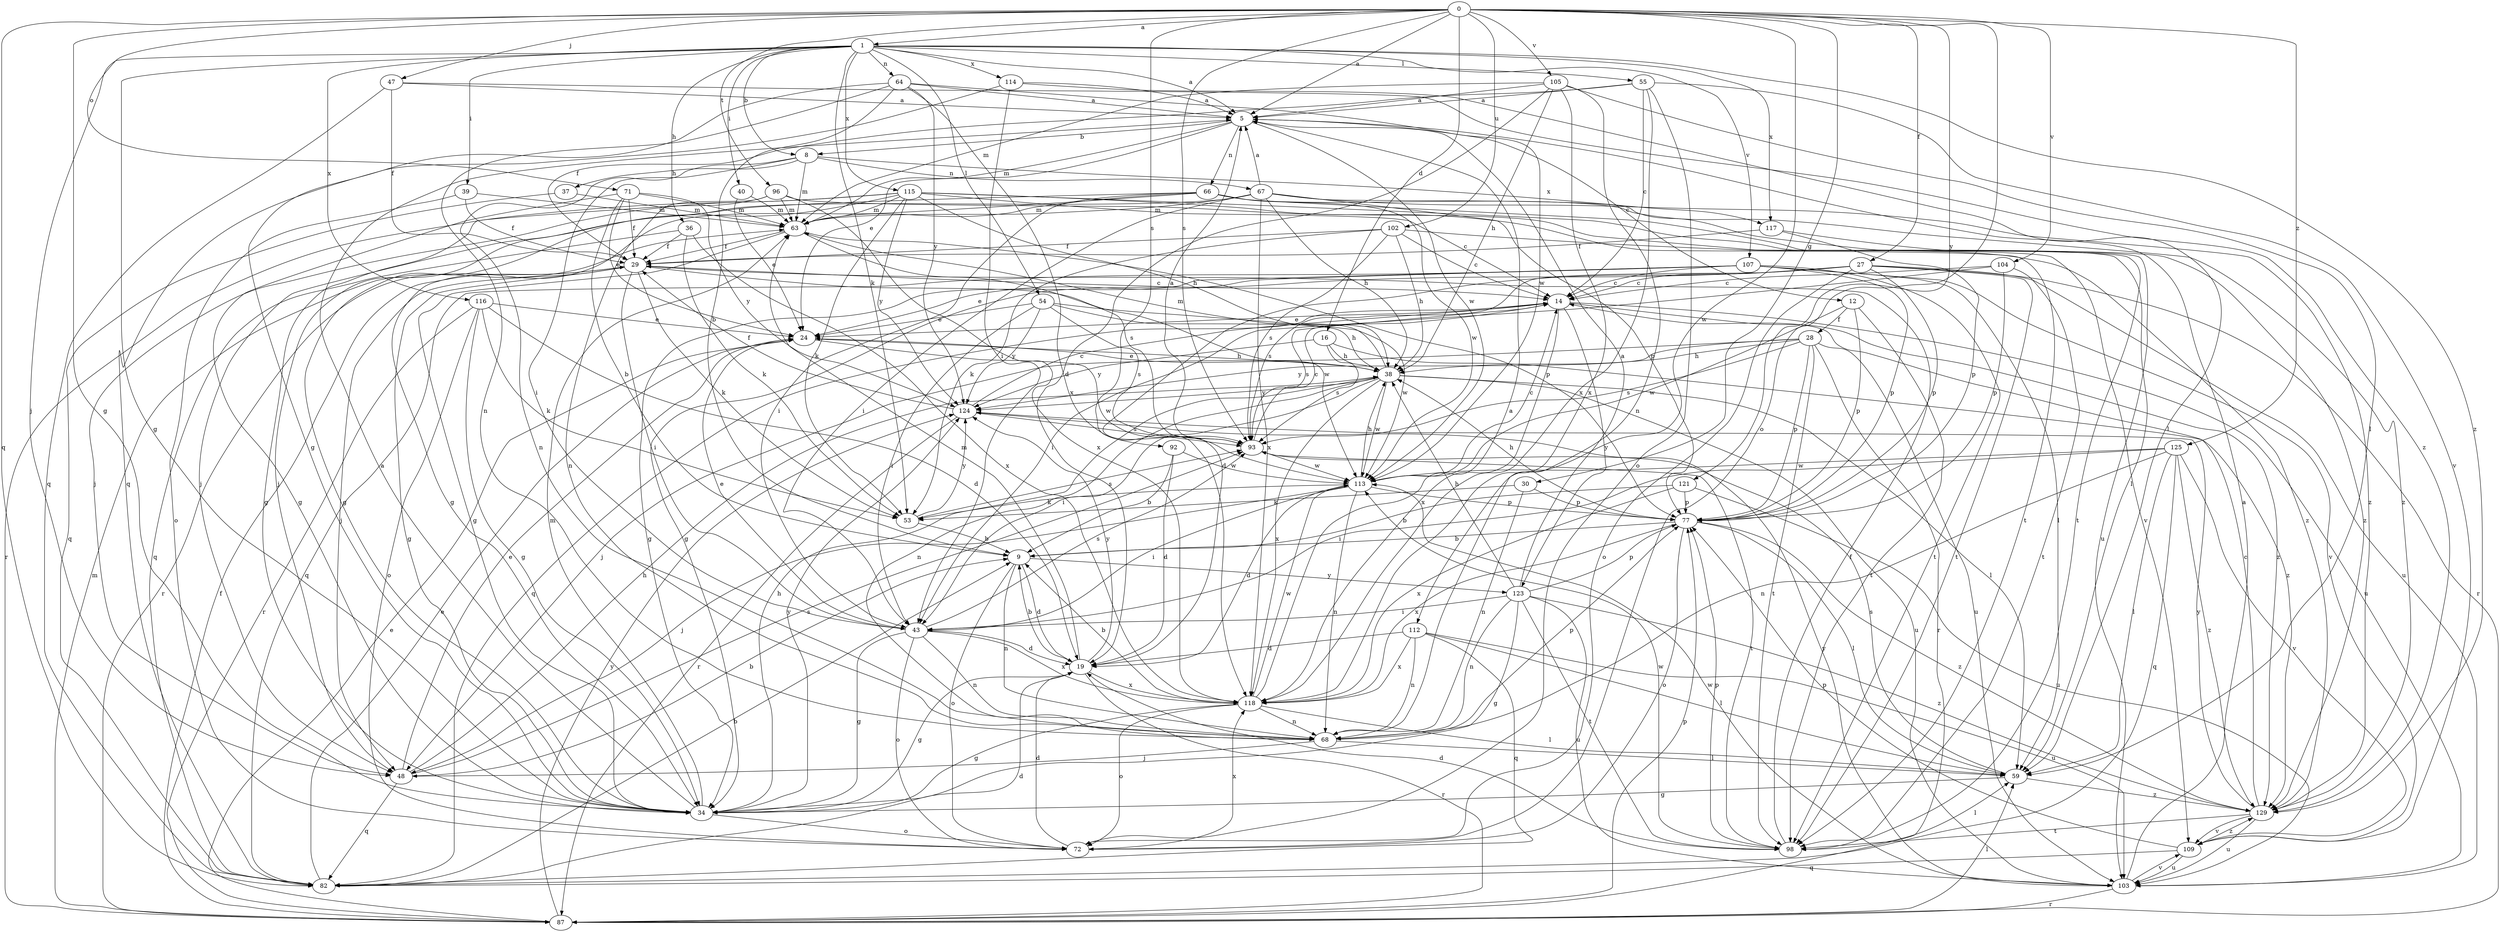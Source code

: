 strict digraph  {
0;
1;
5;
8;
9;
12;
14;
16;
19;
24;
27;
28;
29;
30;
34;
36;
37;
38;
39;
40;
43;
47;
48;
53;
54;
55;
59;
63;
64;
66;
67;
68;
71;
72;
77;
82;
87;
92;
93;
96;
98;
102;
103;
104;
105;
107;
109;
112;
113;
114;
115;
116;
117;
118;
121;
123;
124;
125;
129;
0 -> 1  [label=a];
0 -> 5  [label=a];
0 -> 16  [label=d];
0 -> 27  [label=f];
0 -> 30  [label=g];
0 -> 34  [label=g];
0 -> 47  [label=j];
0 -> 71  [label=o];
0 -> 72  [label=o];
0 -> 82  [label=q];
0 -> 92  [label=s];
0 -> 93  [label=s];
0 -> 96  [label=t];
0 -> 102  [label=u];
0 -> 104  [label=v];
0 -> 105  [label=v];
0 -> 112  [label=w];
0 -> 121  [label=y];
0 -> 125  [label=z];
1 -> 5  [label=a];
1 -> 8  [label=b];
1 -> 34  [label=g];
1 -> 36  [label=h];
1 -> 39  [label=i];
1 -> 40  [label=i];
1 -> 48  [label=j];
1 -> 53  [label=k];
1 -> 54  [label=l];
1 -> 55  [label=l];
1 -> 64  [label=n];
1 -> 107  [label=v];
1 -> 114  [label=x];
1 -> 115  [label=x];
1 -> 116  [label=x];
1 -> 117  [label=x];
1 -> 129  [label=z];
5 -> 8  [label=b];
5 -> 12  [label=c];
5 -> 24  [label=e];
5 -> 63  [label=m];
5 -> 66  [label=n];
5 -> 113  [label=w];
8 -> 37  [label=h];
8 -> 43  [label=i];
8 -> 63  [label=m];
8 -> 67  [label=n];
8 -> 68  [label=n];
8 -> 117  [label=x];
9 -> 19  [label=d];
9 -> 68  [label=n];
9 -> 72  [label=o];
9 -> 123  [label=y];
12 -> 28  [label=f];
12 -> 77  [label=p];
12 -> 98  [label=t];
12 -> 113  [label=w];
14 -> 24  [label=e];
14 -> 82  [label=q];
14 -> 93  [label=s];
14 -> 103  [label=u];
14 -> 118  [label=x];
14 -> 123  [label=y];
14 -> 129  [label=z];
16 -> 38  [label=h];
16 -> 93  [label=s];
16 -> 124  [label=y];
16 -> 129  [label=z];
19 -> 9  [label=b];
19 -> 34  [label=g];
19 -> 63  [label=m];
19 -> 87  [label=r];
19 -> 118  [label=x];
19 -> 124  [label=y];
24 -> 38  [label=h];
24 -> 113  [label=w];
27 -> 14  [label=c];
27 -> 19  [label=d];
27 -> 34  [label=g];
27 -> 72  [label=o];
27 -> 77  [label=p];
27 -> 87  [label=r];
27 -> 93  [label=s];
27 -> 98  [label=t];
27 -> 103  [label=u];
28 -> 38  [label=h];
28 -> 48  [label=j];
28 -> 77  [label=p];
28 -> 87  [label=r];
28 -> 93  [label=s];
28 -> 98  [label=t];
28 -> 103  [label=u];
28 -> 124  [label=y];
29 -> 14  [label=c];
29 -> 34  [label=g];
29 -> 43  [label=i];
29 -> 48  [label=j];
29 -> 53  [label=k];
29 -> 87  [label=r];
29 -> 113  [label=w];
30 -> 53  [label=k];
30 -> 68  [label=n];
30 -> 77  [label=p];
34 -> 5  [label=a];
34 -> 38  [label=h];
34 -> 63  [label=m];
34 -> 72  [label=o];
34 -> 124  [label=y];
36 -> 29  [label=f];
36 -> 53  [label=k];
36 -> 82  [label=q];
36 -> 118  [label=x];
37 -> 63  [label=m];
37 -> 82  [label=q];
38 -> 24  [label=e];
38 -> 43  [label=i];
38 -> 59  [label=l];
38 -> 63  [label=m];
38 -> 68  [label=n];
38 -> 103  [label=u];
38 -> 113  [label=w];
38 -> 118  [label=x];
38 -> 124  [label=y];
39 -> 29  [label=f];
39 -> 63  [label=m];
39 -> 72  [label=o];
40 -> 24  [label=e];
40 -> 63  [label=m];
43 -> 19  [label=d];
43 -> 24  [label=e];
43 -> 34  [label=g];
43 -> 68  [label=n];
43 -> 72  [label=o];
43 -> 93  [label=s];
43 -> 118  [label=x];
47 -> 5  [label=a];
47 -> 29  [label=f];
47 -> 82  [label=q];
47 -> 129  [label=z];
48 -> 9  [label=b];
48 -> 24  [label=e];
48 -> 38  [label=h];
48 -> 82  [label=q];
48 -> 93  [label=s];
53 -> 9  [label=b];
53 -> 93  [label=s];
53 -> 124  [label=y];
54 -> 24  [label=e];
54 -> 38  [label=h];
54 -> 43  [label=i];
54 -> 93  [label=s];
54 -> 113  [label=w];
54 -> 124  [label=y];
55 -> 5  [label=a];
55 -> 14  [label=c];
55 -> 29  [label=f];
55 -> 72  [label=o];
55 -> 109  [label=v];
55 -> 118  [label=x];
59 -> 34  [label=g];
59 -> 93  [label=s];
59 -> 129  [label=z];
63 -> 29  [label=f];
63 -> 34  [label=g];
63 -> 77  [label=p];
63 -> 93  [label=s];
64 -> 5  [label=a];
64 -> 9  [label=b];
64 -> 34  [label=g];
64 -> 68  [label=n];
64 -> 113  [label=w];
64 -> 118  [label=x];
64 -> 124  [label=y];
66 -> 34  [label=g];
66 -> 43  [label=i];
66 -> 48  [label=j];
66 -> 63  [label=m];
66 -> 98  [label=t];
66 -> 113  [label=w];
66 -> 129  [label=z];
67 -> 5  [label=a];
67 -> 38  [label=h];
67 -> 43  [label=i];
67 -> 48  [label=j];
67 -> 63  [label=m];
67 -> 77  [label=p];
67 -> 103  [label=u];
67 -> 118  [label=x];
67 -> 129  [label=z];
68 -> 48  [label=j];
68 -> 59  [label=l];
68 -> 77  [label=p];
71 -> 9  [label=b];
71 -> 24  [label=e];
71 -> 29  [label=f];
71 -> 34  [label=g];
71 -> 63  [label=m];
71 -> 124  [label=y];
72 -> 19  [label=d];
72 -> 118  [label=x];
77 -> 9  [label=b];
77 -> 38  [label=h];
77 -> 59  [label=l];
77 -> 72  [label=o];
77 -> 118  [label=x];
77 -> 129  [label=z];
82 -> 9  [label=b];
82 -> 19  [label=d];
82 -> 24  [label=e];
87 -> 24  [label=e];
87 -> 29  [label=f];
87 -> 59  [label=l];
87 -> 63  [label=m];
87 -> 77  [label=p];
87 -> 124  [label=y];
92 -> 9  [label=b];
92 -> 19  [label=d];
92 -> 113  [label=w];
93 -> 5  [label=a];
93 -> 14  [label=c];
93 -> 98  [label=t];
93 -> 113  [label=w];
96 -> 34  [label=g];
96 -> 63  [label=m];
96 -> 68  [label=n];
96 -> 98  [label=t];
96 -> 118  [label=x];
98 -> 19  [label=d];
98 -> 29  [label=f];
98 -> 59  [label=l];
98 -> 77  [label=p];
98 -> 113  [label=w];
102 -> 14  [label=c];
102 -> 29  [label=f];
102 -> 38  [label=h];
102 -> 53  [label=k];
102 -> 93  [label=s];
102 -> 129  [label=z];
103 -> 5  [label=a];
103 -> 87  [label=r];
103 -> 109  [label=v];
103 -> 113  [label=w];
103 -> 124  [label=y];
104 -> 14  [label=c];
104 -> 43  [label=i];
104 -> 77  [label=p];
104 -> 98  [label=t];
105 -> 5  [label=a];
105 -> 19  [label=d];
105 -> 38  [label=h];
105 -> 59  [label=l];
105 -> 63  [label=m];
105 -> 68  [label=n];
105 -> 118  [label=x];
107 -> 14  [label=c];
107 -> 24  [label=e];
107 -> 34  [label=g];
107 -> 59  [label=l];
107 -> 77  [label=p];
107 -> 82  [label=q];
107 -> 98  [label=t];
107 -> 109  [label=v];
109 -> 77  [label=p];
109 -> 82  [label=q];
109 -> 103  [label=u];
109 -> 129  [label=z];
112 -> 19  [label=d];
112 -> 59  [label=l];
112 -> 68  [label=n];
112 -> 82  [label=q];
112 -> 103  [label=u];
112 -> 118  [label=x];
113 -> 14  [label=c];
113 -> 19  [label=d];
113 -> 38  [label=h];
113 -> 43  [label=i];
113 -> 48  [label=j];
113 -> 53  [label=k];
113 -> 68  [label=n];
113 -> 77  [label=p];
114 -> 5  [label=a];
114 -> 43  [label=i];
114 -> 59  [label=l];
114 -> 82  [label=q];
115 -> 14  [label=c];
115 -> 34  [label=g];
115 -> 38  [label=h];
115 -> 48  [label=j];
115 -> 53  [label=k];
115 -> 59  [label=l];
115 -> 63  [label=m];
115 -> 87  [label=r];
115 -> 109  [label=v];
115 -> 124  [label=y];
116 -> 19  [label=d];
116 -> 24  [label=e];
116 -> 34  [label=g];
116 -> 53  [label=k];
116 -> 72  [label=o];
116 -> 87  [label=r];
117 -> 29  [label=f];
117 -> 77  [label=p];
117 -> 129  [label=z];
118 -> 5  [label=a];
118 -> 9  [label=b];
118 -> 34  [label=g];
118 -> 59  [label=l];
118 -> 68  [label=n];
118 -> 72  [label=o];
118 -> 113  [label=w];
121 -> 9  [label=b];
121 -> 77  [label=p];
121 -> 103  [label=u];
121 -> 118  [label=x];
123 -> 5  [label=a];
123 -> 34  [label=g];
123 -> 38  [label=h];
123 -> 43  [label=i];
123 -> 68  [label=n];
123 -> 77  [label=p];
123 -> 98  [label=t];
123 -> 103  [label=u];
123 -> 129  [label=z];
124 -> 14  [label=c];
124 -> 29  [label=f];
124 -> 87  [label=r];
124 -> 93  [label=s];
125 -> 43  [label=i];
125 -> 59  [label=l];
125 -> 68  [label=n];
125 -> 82  [label=q];
125 -> 109  [label=v];
125 -> 113  [label=w];
125 -> 129  [label=z];
129 -> 14  [label=c];
129 -> 98  [label=t];
129 -> 103  [label=u];
129 -> 109  [label=v];
129 -> 124  [label=y];
}
